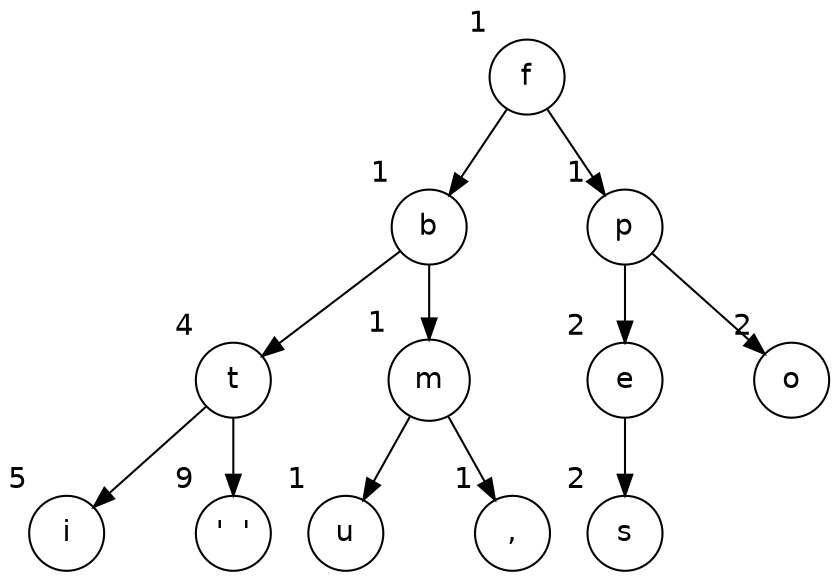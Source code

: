 digraph G {
	// this is for the quote, 'if it is to be, it is up to me'
	// letter frequencies: space: 9; 5: i; 4: t; 3: (none); 2: e, o, s; 1: b, f, m, p, u, comma

	graph [fontname = "Helvetica"];
	node [fontname = "Helvetica",shape=circle];
	edge [fontname = "Helvetica"];

	b [xlabel="1"]
	f [xlabel="1"]
	m [xlabel="1"]
	p [xlabel="1"]
	u [xlabel="1"]
	comma [label=",",xlabel="1"]
	e [xlabel="2"]
	o [xlabel="2"]
	s [xlabel="2"]
	t [xlabel="4"]
	i [xlabel="5"]
	space [label="'  '",xlabel="9",fixedsize=true,width=0.5]

	f -> b;
	mf [label="", width=0.1, style=invis];
	f -> mf [style=invis];
	f -> p;
	{rank=same b -> mf -> p [style=invis]};

	b -> t;
	mb [label="", width=0.1, style=invis];
	b -> mb [style=invis];
	b -> m;
	{rank=same t -> mb -> m [style=invis]};

	p -> e;
	mp [label="", width=0.1, style=invis];
	p -> mp [style=invis];
	p -> o;
	{rank=same e -> mp -> o [style=invis]};

	m -> u;
	mm [label="", width=0.1, style=invis];
	m -> mm [style=invis];
	m -> comma;
	{rank=same u -> mm -> comma [style=invis]};

	t -> i;
	mt [label="", width=0.1, style=invis];
	t -> mt [style=invis];
	t -> space;
	{rank=same i -> mt -> space [style=invis]};

	e -> s;
	me [label="", width=0.1, style=invis];
	e -> me [style=invis];
	re [label="", width=0.1, style=invis];
	e -> re [style=invis];
	{rank=same s -> me -> re [style=invis]};

	
	
	
//	{rank=same b -> f -> m -> p -> u -> comma -> e -> o -> s -> t -> i -> space [style=invis]};
}
